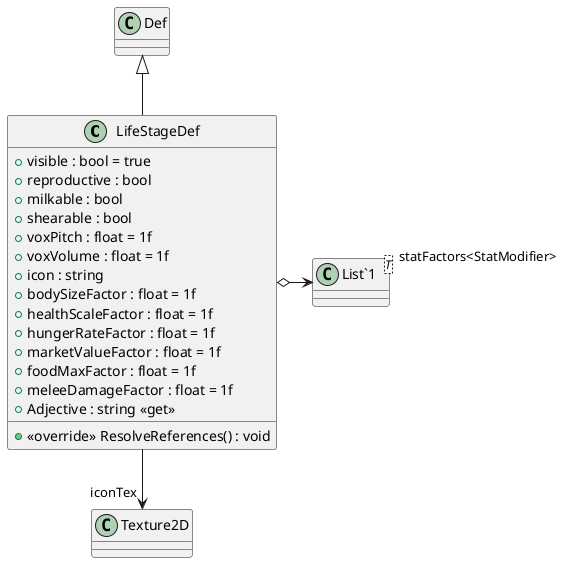 @startuml
class LifeStageDef {
    + visible : bool = true
    + reproductive : bool
    + milkable : bool
    + shearable : bool
    + voxPitch : float = 1f
    + voxVolume : float = 1f
    + icon : string
    + bodySizeFactor : float = 1f
    + healthScaleFactor : float = 1f
    + hungerRateFactor : float = 1f
    + marketValueFactor : float = 1f
    + foodMaxFactor : float = 1f
    + meleeDamageFactor : float = 1f
    + Adjective : string <<get>>
    + <<override>> ResolveReferences() : void
}
class "List`1"<T> {
}
Def <|-- LifeStageDef
LifeStageDef --> "iconTex" Texture2D
LifeStageDef o-> "statFactors<StatModifier>" "List`1"
@enduml
